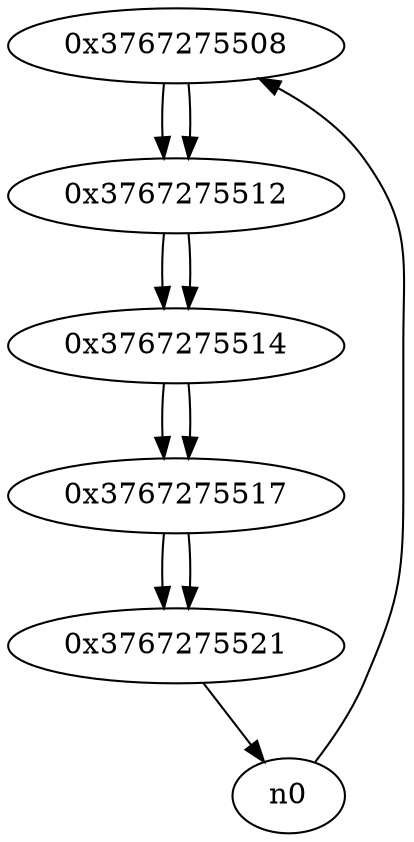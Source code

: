 digraph G{
/* nodes */
  n1 [label="0x3767275508"]
  n2 [label="0x3767275512"]
  n3 [label="0x3767275514"]
  n4 [label="0x3767275517"]
  n5 [label="0x3767275521"]
/* edges */
n1 -> n2;
n0 -> n1;
n2 -> n3;
n1 -> n2;
n3 -> n4;
n2 -> n3;
n4 -> n5;
n3 -> n4;
n5 -> n0;
n4 -> n5;
}
